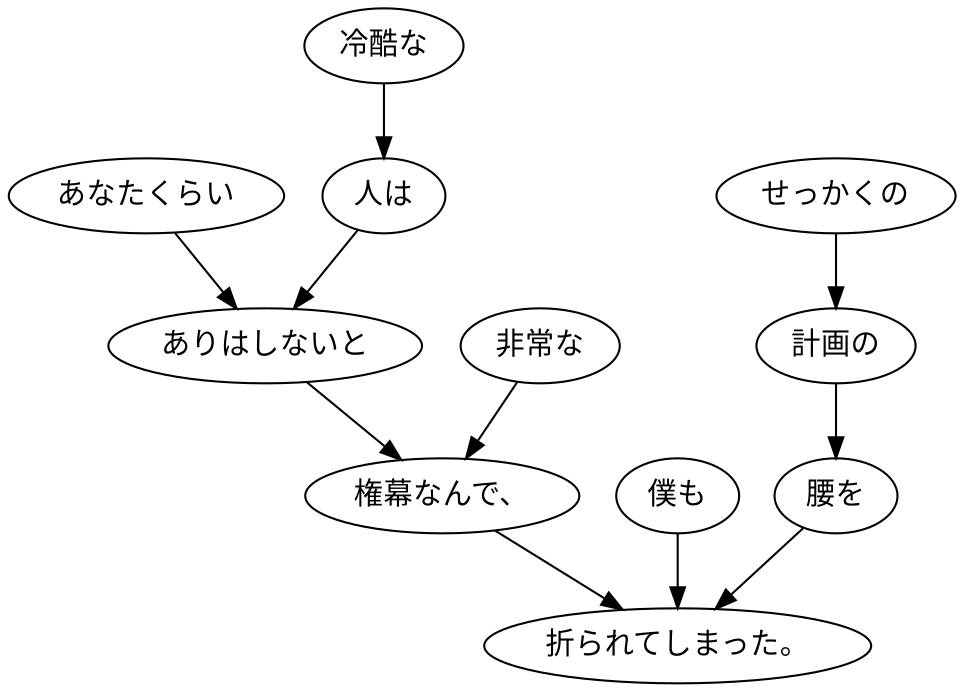 digraph graph1201 {
	node0 [label="あなたくらい"];
	node1 [label="冷酷な"];
	node2 [label="人は"];
	node3 [label="ありはしないと"];
	node4 [label="非常な"];
	node5 [label="権幕なんで、"];
	node6 [label="僕も"];
	node7 [label="せっかくの"];
	node8 [label="計画の"];
	node9 [label="腰を"];
	node10 [label="折られてしまった。"];
	node0 -> node3;
	node1 -> node2;
	node2 -> node3;
	node3 -> node5;
	node4 -> node5;
	node5 -> node10;
	node6 -> node10;
	node7 -> node8;
	node8 -> node9;
	node9 -> node10;
}
